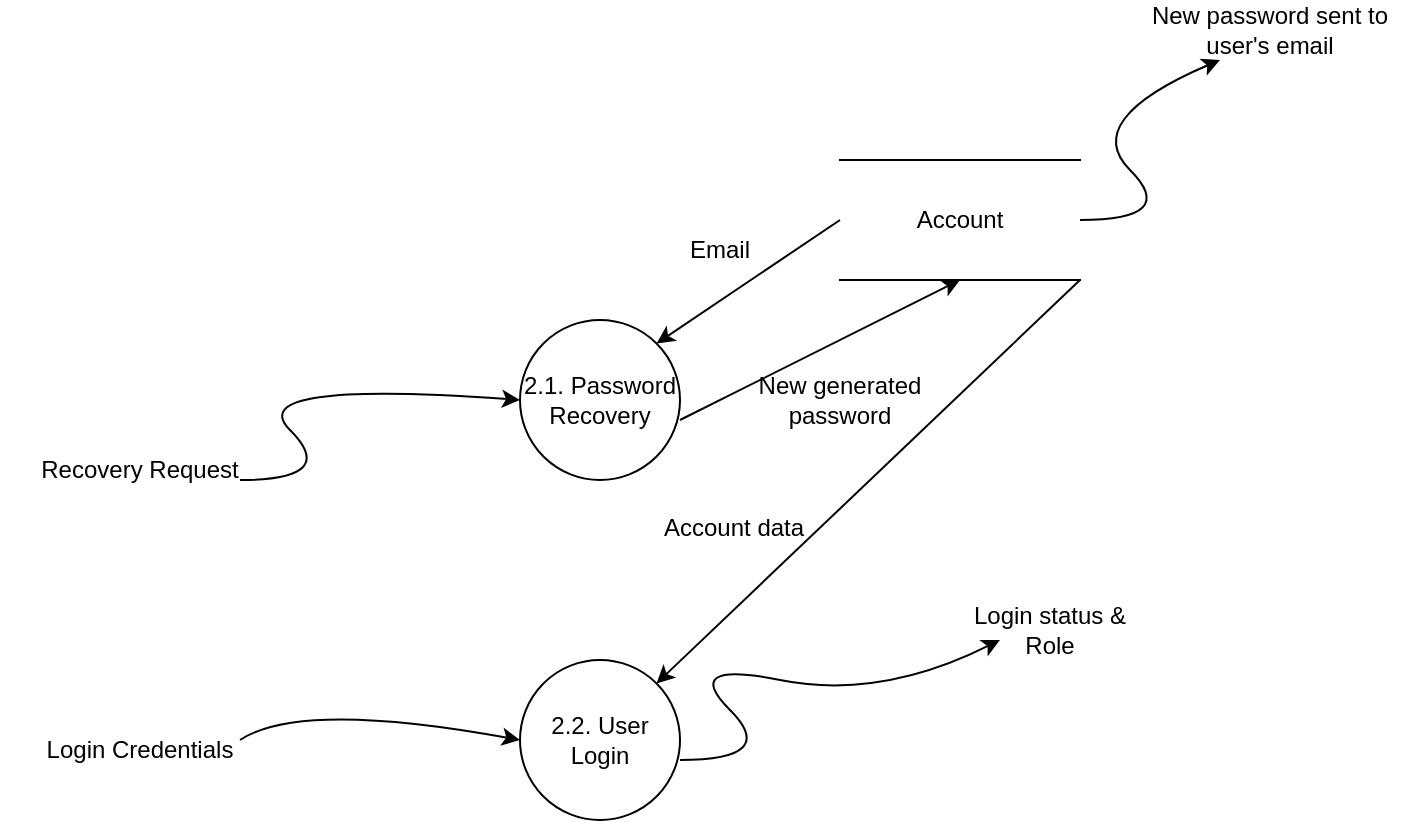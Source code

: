 <mxfile version="28.2.8">
  <diagram name="Page-1" id="2_DzvLn9b45l8E4SsThT">
    <mxGraphModel grid="1" page="1" gridSize="10" guides="1" tooltips="1" connect="1" arrows="1" fold="1" pageScale="1" pageWidth="850" pageHeight="1100" math="0" shadow="0">
      <root>
        <mxCell id="0" />
        <mxCell id="1" parent="0" />
        <mxCell id="o7H1_sEk1KOJOwqEEPJ5-1" value="2.2. User Login" style="ellipse;whiteSpace=wrap;html=1;aspect=fixed;" vertex="1" parent="1">
          <mxGeometry x="390" y="530" width="80" height="80" as="geometry" />
        </mxCell>
        <mxCell id="o7H1_sEk1KOJOwqEEPJ5-2" value="2.1. Password Recovery" style="ellipse;whiteSpace=wrap;html=1;aspect=fixed;" vertex="1" parent="1">
          <mxGeometry x="390" y="360" width="80" height="80" as="geometry" />
        </mxCell>
        <mxCell id="0C1AJP81rxUvwofgJZRk-2" value="" style="curved=1;endArrow=classic;html=1;rounded=0;entryX=0;entryY=0.5;entryDx=0;entryDy=0;" edge="1" parent="1" target="o7H1_sEk1KOJOwqEEPJ5-2">
          <mxGeometry width="50" height="50" relative="1" as="geometry">
            <mxPoint x="250" y="440" as="sourcePoint" />
            <mxPoint x="300" y="390" as="targetPoint" />
            <Array as="points">
              <mxPoint x="300" y="440" />
              <mxPoint x="250" y="390" />
            </Array>
          </mxGeometry>
        </mxCell>
        <mxCell id="0C1AJP81rxUvwofgJZRk-3" value="Recovery Request" style="text;html=1;whiteSpace=wrap;strokeColor=none;fillColor=none;align=center;verticalAlign=middle;rounded=0;" vertex="1" parent="1">
          <mxGeometry x="130" y="420" width="140" height="30" as="geometry" />
        </mxCell>
        <mxCell id="0C1AJP81rxUvwofgJZRk-7" value="Login Credentials" style="text;html=1;whiteSpace=wrap;strokeColor=none;fillColor=none;align=center;verticalAlign=middle;rounded=0;" vertex="1" parent="1">
          <mxGeometry x="130" y="560" width="140" height="30" as="geometry" />
        </mxCell>
        <mxCell id="0C1AJP81rxUvwofgJZRk-8" value="" style="curved=1;endArrow=classic;html=1;rounded=0;entryX=0;entryY=0.5;entryDx=0;entryDy=0;" edge="1" parent="1" target="o7H1_sEk1KOJOwqEEPJ5-1">
          <mxGeometry width="50" height="50" relative="1" as="geometry">
            <mxPoint x="250" y="570" as="sourcePoint" />
            <mxPoint x="250" y="520" as="targetPoint" />
            <Array as="points">
              <mxPoint x="250" y="570" />
              <mxPoint x="280" y="550" />
            </Array>
          </mxGeometry>
        </mxCell>
        <mxCell id="0C1AJP81rxUvwofgJZRk-10" value="Account" style="shape=partialRectangle;whiteSpace=wrap;html=1;left=0;right=0;fillColor=none;" vertex="1" parent="1">
          <mxGeometry x="550" y="280" width="120" height="60" as="geometry" />
        </mxCell>
        <mxCell id="0C1AJP81rxUvwofgJZRk-12" value="" style="endArrow=classic;html=1;rounded=0;entryX=0.5;entryY=1;entryDx=0;entryDy=0;" edge="1" parent="1" target="0C1AJP81rxUvwofgJZRk-10">
          <mxGeometry width="50" height="50" relative="1" as="geometry">
            <mxPoint x="470" y="410" as="sourcePoint" />
            <mxPoint x="520" y="360" as="targetPoint" />
          </mxGeometry>
        </mxCell>
        <mxCell id="0C1AJP81rxUvwofgJZRk-13" value="" style="endArrow=classic;html=1;rounded=0;entryX=1;entryY=0;entryDx=0;entryDy=0;exitX=0;exitY=0.5;exitDx=0;exitDy=0;" edge="1" parent="1" source="0C1AJP81rxUvwofgJZRk-10" target="o7H1_sEk1KOJOwqEEPJ5-2">
          <mxGeometry width="50" height="50" relative="1" as="geometry">
            <mxPoint x="410" y="360" as="sourcePoint" />
            <mxPoint x="550" y="290" as="targetPoint" />
          </mxGeometry>
        </mxCell>
        <mxCell id="0C1AJP81rxUvwofgJZRk-14" value="Email" style="text;html=1;whiteSpace=wrap;strokeColor=none;fillColor=none;align=center;verticalAlign=middle;rounded=0;" vertex="1" parent="1">
          <mxGeometry x="460" y="310" width="60" height="30" as="geometry" />
        </mxCell>
        <mxCell id="0C1AJP81rxUvwofgJZRk-15" value="New generated password" style="text;html=1;whiteSpace=wrap;strokeColor=none;fillColor=none;align=center;verticalAlign=middle;rounded=0;" vertex="1" parent="1">
          <mxGeometry x="500" y="385" width="100" height="30" as="geometry" />
        </mxCell>
        <mxCell id="0C1AJP81rxUvwofgJZRk-19" value="" style="endArrow=classic;html=1;rounded=0;entryX=1;entryY=0;entryDx=0;entryDy=0;exitX=1;exitY=1;exitDx=0;exitDy=0;" edge="1" parent="1" source="0C1AJP81rxUvwofgJZRk-10" target="o7H1_sEk1KOJOwqEEPJ5-1">
          <mxGeometry width="50" height="50" relative="1" as="geometry">
            <mxPoint x="500" y="500" as="sourcePoint" />
            <mxPoint x="550" y="450" as="targetPoint" />
          </mxGeometry>
        </mxCell>
        <mxCell id="0C1AJP81rxUvwofgJZRk-20" value="Account data" style="text;whiteSpace=wrap;html=1;" vertex="1" parent="1">
          <mxGeometry x="460" y="450" width="80" height="40" as="geometry" />
        </mxCell>
        <mxCell id="e8cShxuq1XE1RHmpgVGa-1" value="" style="curved=1;endArrow=classic;html=1;rounded=0;" edge="1" parent="1">
          <mxGeometry width="50" height="50" relative="1" as="geometry">
            <mxPoint x="670" y="310" as="sourcePoint" />
            <mxPoint x="740" y="230" as="targetPoint" />
            <Array as="points">
              <mxPoint x="720" y="310" />
              <mxPoint x="670" y="260" />
            </Array>
          </mxGeometry>
        </mxCell>
        <mxCell id="e8cShxuq1XE1RHmpgVGa-2" value="New password sent to user&#39;s email" style="text;html=1;whiteSpace=wrap;strokeColor=none;fillColor=none;align=center;verticalAlign=middle;rounded=0;" vertex="1" parent="1">
          <mxGeometry x="700" y="200" width="130" height="30" as="geometry" />
        </mxCell>
        <mxCell id="e8cShxuq1XE1RHmpgVGa-3" value="" style="curved=1;endArrow=classic;html=1;rounded=0;" edge="1" parent="1">
          <mxGeometry width="50" height="50" relative="1" as="geometry">
            <mxPoint x="470" y="580" as="sourcePoint" />
            <mxPoint x="630" y="520" as="targetPoint" />
            <Array as="points">
              <mxPoint x="520" y="580" />
              <mxPoint x="470" y="530" />
              <mxPoint x="570" y="550" />
            </Array>
          </mxGeometry>
        </mxCell>
        <mxCell id="e8cShxuq1XE1RHmpgVGa-4" value="Login status &amp;amp; Role" style="text;html=1;whiteSpace=wrap;strokeColor=none;fillColor=none;align=center;verticalAlign=middle;rounded=0;" vertex="1" parent="1">
          <mxGeometry x="610" y="500" width="90" height="30" as="geometry" />
        </mxCell>
      </root>
    </mxGraphModel>
  </diagram>
</mxfile>
